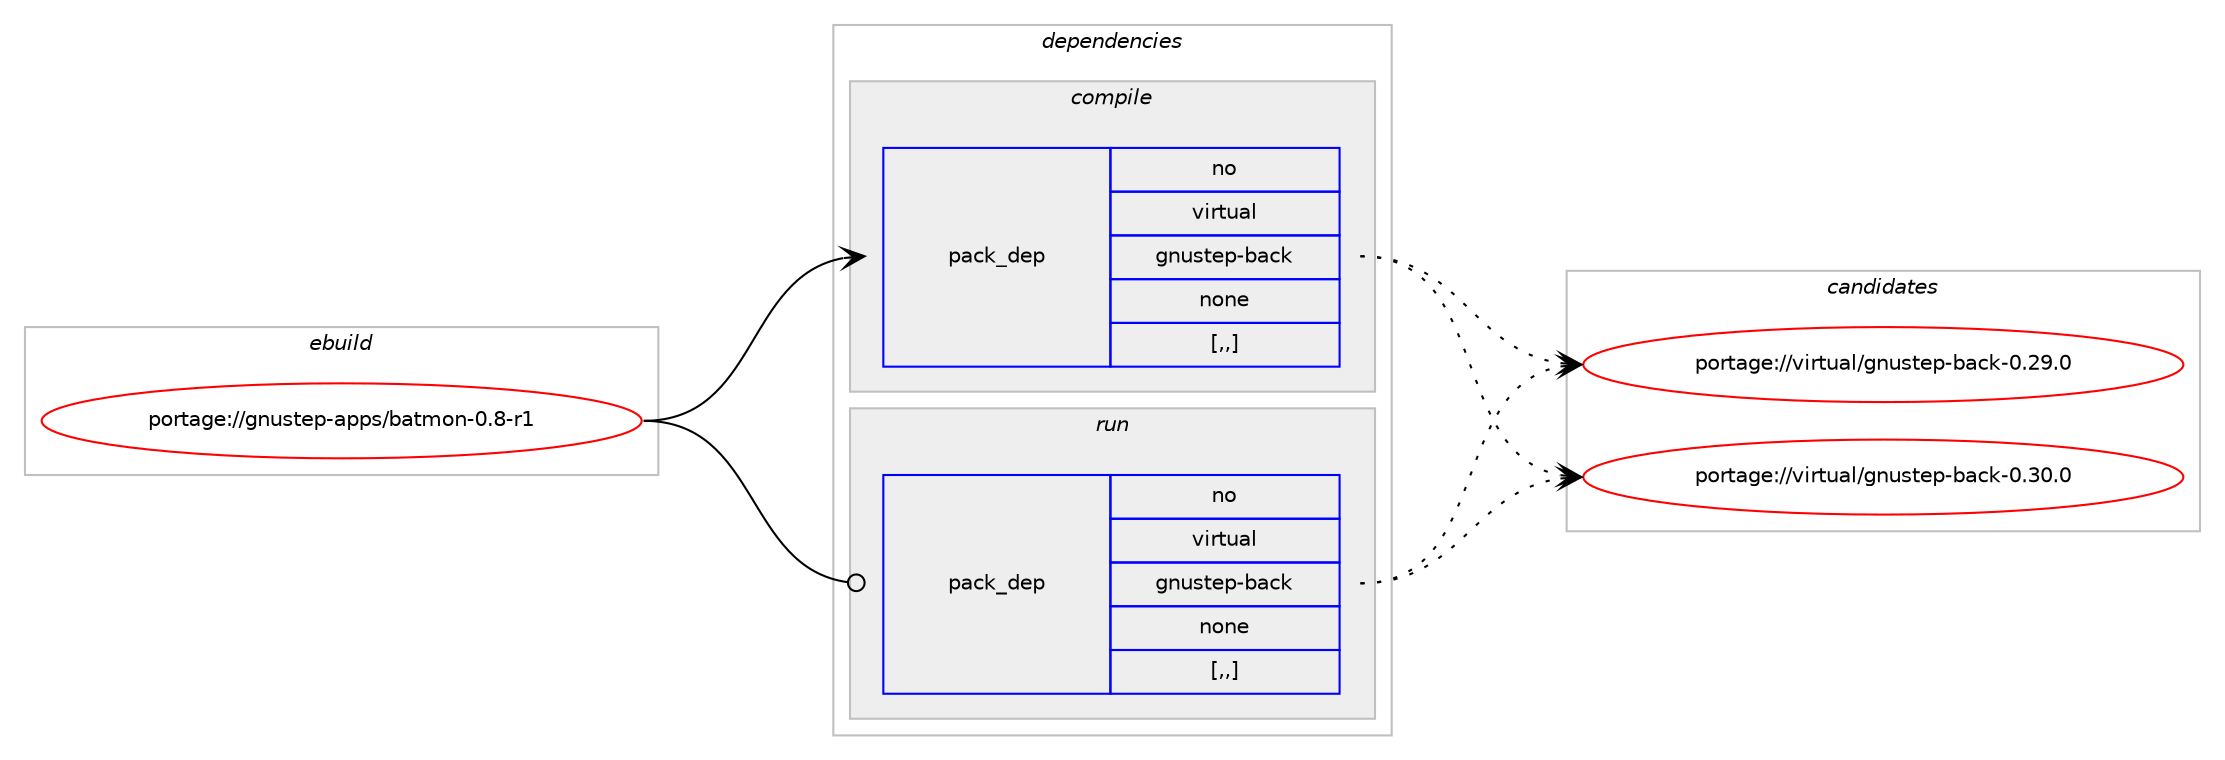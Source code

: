 digraph prolog {

# *************
# Graph options
# *************

newrank=true;
concentrate=true;
compound=true;
graph [rankdir=LR,fontname=Helvetica,fontsize=10,ranksep=1.5];#, ranksep=2.5, nodesep=0.2];
edge  [arrowhead=vee];
node  [fontname=Helvetica,fontsize=10];

# **********
# The ebuild
# **********

subgraph cluster_leftcol {
color=gray;
rank=same;
label=<<i>ebuild</i>>;
id [label="portage://gnustep-apps/batmon-0.8-r1", color=red, width=4, href="../gnustep-apps/batmon-0.8-r1.svg"];
}

# ****************
# The dependencies
# ****************

subgraph cluster_midcol {
color=gray;
label=<<i>dependencies</i>>;
subgraph cluster_compile {
fillcolor="#eeeeee";
style=filled;
label=<<i>compile</i>>;
subgraph pack170471 {
dependency236475 [label=<<TABLE BORDER="0" CELLBORDER="1" CELLSPACING="0" CELLPADDING="4" WIDTH="220"><TR><TD ROWSPAN="6" CELLPADDING="30">pack_dep</TD></TR><TR><TD WIDTH="110">no</TD></TR><TR><TD>virtual</TD></TR><TR><TD>gnustep-back</TD></TR><TR><TD>none</TD></TR><TR><TD>[,,]</TD></TR></TABLE>>, shape=none, color=blue];
}
id:e -> dependency236475:w [weight=20,style="solid",arrowhead="vee"];
}
subgraph cluster_compileandrun {
fillcolor="#eeeeee";
style=filled;
label=<<i>compile and run</i>>;
}
subgraph cluster_run {
fillcolor="#eeeeee";
style=filled;
label=<<i>run</i>>;
subgraph pack170472 {
dependency236476 [label=<<TABLE BORDER="0" CELLBORDER="1" CELLSPACING="0" CELLPADDING="4" WIDTH="220"><TR><TD ROWSPAN="6" CELLPADDING="30">pack_dep</TD></TR><TR><TD WIDTH="110">no</TD></TR><TR><TD>virtual</TD></TR><TR><TD>gnustep-back</TD></TR><TR><TD>none</TD></TR><TR><TD>[,,]</TD></TR></TABLE>>, shape=none, color=blue];
}
id:e -> dependency236476:w [weight=20,style="solid",arrowhead="odot"];
}
}

# **************
# The candidates
# **************

subgraph cluster_choices {
rank=same;
color=gray;
label=<<i>candidates</i>>;

subgraph choice170471 {
color=black;
nodesep=1;
choice11810511411611797108471031101171151161011124598979910745484650574648 [label="portage://virtual/gnustep-back-0.29.0", color=red, width=4,href="../virtual/gnustep-back-0.29.0.svg"];
choice11810511411611797108471031101171151161011124598979910745484651484648 [label="portage://virtual/gnustep-back-0.30.0", color=red, width=4,href="../virtual/gnustep-back-0.30.0.svg"];
dependency236475:e -> choice11810511411611797108471031101171151161011124598979910745484650574648:w [style=dotted,weight="100"];
dependency236475:e -> choice11810511411611797108471031101171151161011124598979910745484651484648:w [style=dotted,weight="100"];
}
subgraph choice170472 {
color=black;
nodesep=1;
choice11810511411611797108471031101171151161011124598979910745484650574648 [label="portage://virtual/gnustep-back-0.29.0", color=red, width=4,href="../virtual/gnustep-back-0.29.0.svg"];
choice11810511411611797108471031101171151161011124598979910745484651484648 [label="portage://virtual/gnustep-back-0.30.0", color=red, width=4,href="../virtual/gnustep-back-0.30.0.svg"];
dependency236476:e -> choice11810511411611797108471031101171151161011124598979910745484650574648:w [style=dotted,weight="100"];
dependency236476:e -> choice11810511411611797108471031101171151161011124598979910745484651484648:w [style=dotted,weight="100"];
}
}

}

